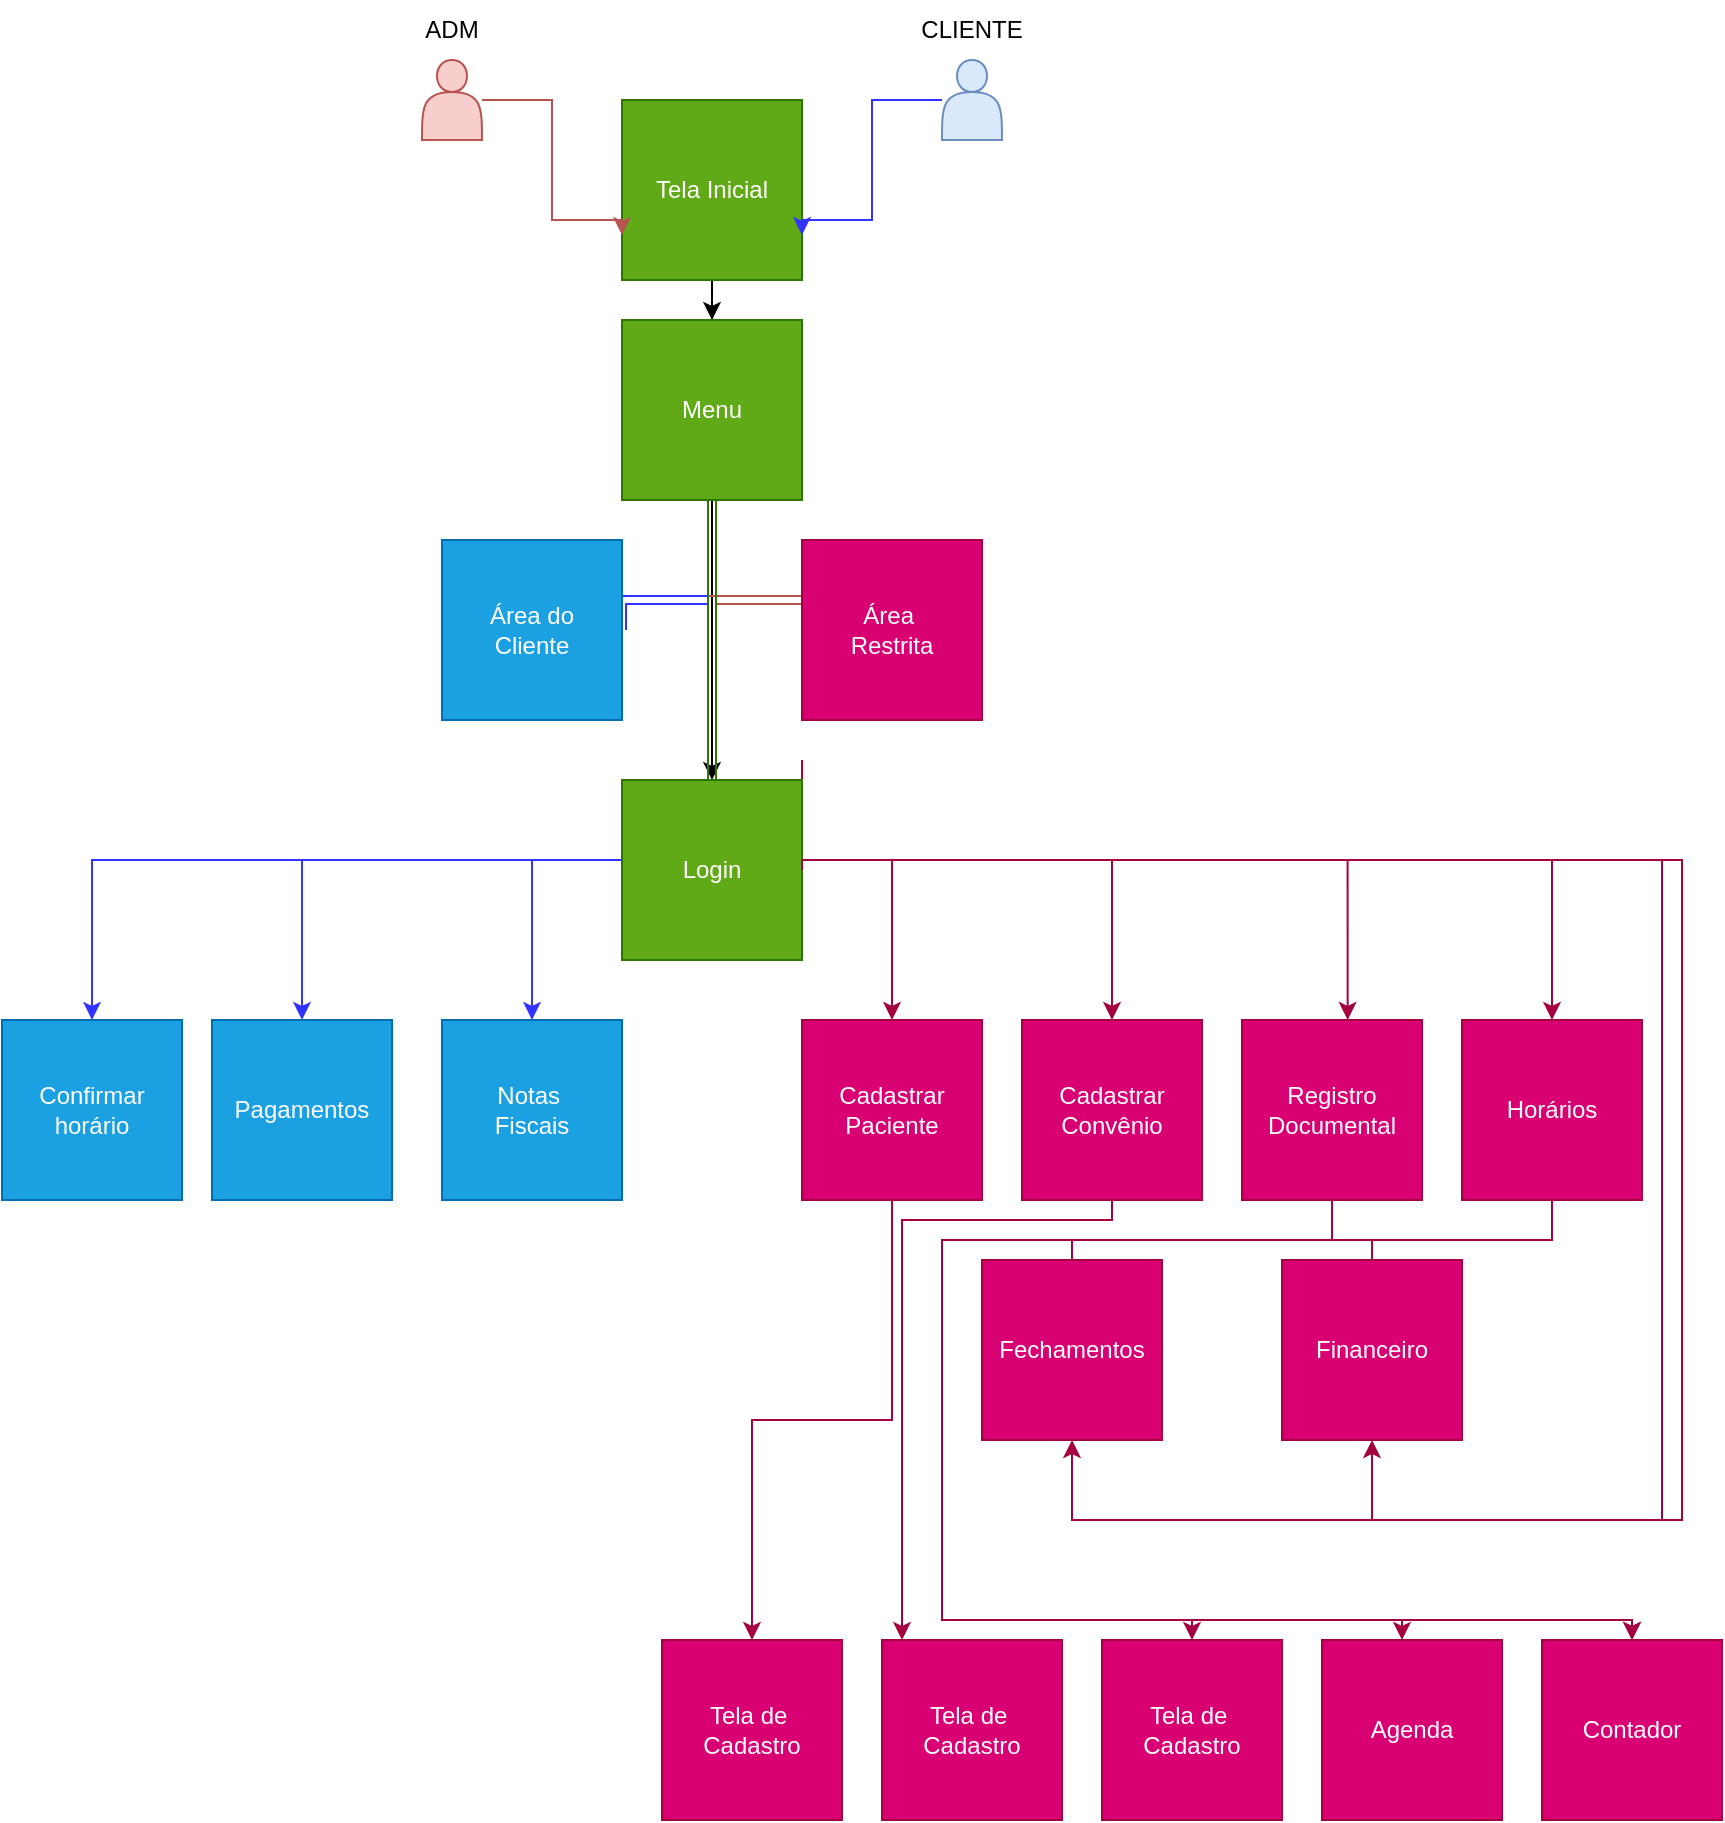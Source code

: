 <mxfile version="22.0.6" type="github">
  <diagram name="Page-1" id="2YBvvXClWsGukQMizWep">
    <mxGraphModel dx="1050" dy="542" grid="1" gridSize="10" guides="1" tooltips="1" connect="1" arrows="1" fold="1" page="1" pageScale="1" pageWidth="850" pageHeight="1100" math="0" shadow="0">
      <root>
        <mxCell id="0" />
        <mxCell id="1" parent="0" />
        <mxCell id="Fu1iSN2TTXEZUGLagNdB-51" value="" style="edgeStyle=orthogonalEdgeStyle;rounded=0;orthogonalLoop=1;jettySize=auto;html=1;" edge="1" parent="1" source="Fu1iSN2TTXEZUGLagNdB-1" target="Fu1iSN2TTXEZUGLagNdB-32">
          <mxGeometry relative="1" as="geometry" />
        </mxCell>
        <mxCell id="Fu1iSN2TTXEZUGLagNdB-1" value="Tela Inicial" style="whiteSpace=wrap;html=1;aspect=fixed;fillColor=#60a917;fontColor=#ffffff;strokeColor=#2D7600;" vertex="1" parent="1">
          <mxGeometry x="320" y="140" width="90" height="90" as="geometry" />
        </mxCell>
        <mxCell id="Fu1iSN2TTXEZUGLagNdB-54" style="edgeStyle=orthogonalEdgeStyle;rounded=0;orthogonalLoop=1;jettySize=auto;html=1;entryX=0;entryY=0.75;entryDx=0;entryDy=0;fillColor=#f8cecc;strokeColor=#b85450;" edge="1" parent="1" source="Fu1iSN2TTXEZUGLagNdB-27" target="Fu1iSN2TTXEZUGLagNdB-1">
          <mxGeometry relative="1" as="geometry">
            <Array as="points">
              <mxPoint x="285" y="140" />
              <mxPoint x="285" y="200" />
              <mxPoint x="320" y="200" />
            </Array>
          </mxGeometry>
        </mxCell>
        <mxCell id="Fu1iSN2TTXEZUGLagNdB-27" value="" style="shape=actor;whiteSpace=wrap;html=1;fillColor=#f8cecc;strokeColor=#b85450;" vertex="1" parent="1">
          <mxGeometry x="220" y="120" width="30" height="40" as="geometry" />
        </mxCell>
        <mxCell id="Fu1iSN2TTXEZUGLagNdB-53" style="edgeStyle=orthogonalEdgeStyle;rounded=0;orthogonalLoop=1;jettySize=auto;html=1;entryX=1;entryY=0.75;entryDx=0;entryDy=0;fontColor=#3333FF;strokeColor=#3333FF;" edge="1" parent="1" source="Fu1iSN2TTXEZUGLagNdB-28" target="Fu1iSN2TTXEZUGLagNdB-1">
          <mxGeometry relative="1" as="geometry">
            <Array as="points">
              <mxPoint x="445" y="140" />
              <mxPoint x="445" y="200" />
              <mxPoint x="410" y="200" />
            </Array>
          </mxGeometry>
        </mxCell>
        <mxCell id="Fu1iSN2TTXEZUGLagNdB-28" value="" style="shape=actor;whiteSpace=wrap;html=1;strokeColor=#6c8ebf;fillColor=#dae8fc;" vertex="1" parent="1">
          <mxGeometry x="480" y="120" width="30" height="40" as="geometry" />
        </mxCell>
        <mxCell id="Fu1iSN2TTXEZUGLagNdB-29" value="ADM" style="text;html=1;strokeColor=none;fillColor=none;align=center;verticalAlign=middle;whiteSpace=wrap;rounded=0;" vertex="1" parent="1">
          <mxGeometry x="205" y="90" width="60" height="30" as="geometry" />
        </mxCell>
        <mxCell id="Fu1iSN2TTXEZUGLagNdB-30" value="CLIENTE" style="text;html=1;strokeColor=none;fillColor=none;align=center;verticalAlign=middle;whiteSpace=wrap;rounded=0;" vertex="1" parent="1">
          <mxGeometry x="465" y="90" width="60" height="30" as="geometry" />
        </mxCell>
        <mxCell id="Fu1iSN2TTXEZUGLagNdB-52" value="" style="edgeStyle=orthogonalEdgeStyle;rounded=0;orthogonalLoop=1;jettySize=auto;html=1;strokeColor=#000000;" edge="1" parent="1" source="Fu1iSN2TTXEZUGLagNdB-32" target="Fu1iSN2TTXEZUGLagNdB-48">
          <mxGeometry relative="1" as="geometry" />
        </mxCell>
        <mxCell id="Fu1iSN2TTXEZUGLagNdB-32" value="Menu" style="whiteSpace=wrap;html=1;aspect=fixed;fillColor=#60a917;fontColor=#ffffff;strokeColor=#2D7600;" vertex="1" parent="1">
          <mxGeometry x="320" y="250" width="90" height="90" as="geometry" />
        </mxCell>
        <mxCell id="Fu1iSN2TTXEZUGLagNdB-69" style="edgeStyle=orthogonalEdgeStyle;rounded=0;orthogonalLoop=1;jettySize=auto;html=1;exitX=1;exitY=0.5;exitDx=0;exitDy=0;entryX=0.5;entryY=0;entryDx=0;entryDy=0;strokeColor=#3333FF;shape=link;" edge="1" parent="1" source="Fu1iSN2TTXEZUGLagNdB-47" target="Fu1iSN2TTXEZUGLagNdB-48">
          <mxGeometry relative="1" as="geometry">
            <Array as="points">
              <mxPoint x="320" y="390" />
              <mxPoint x="365" y="390" />
            </Array>
          </mxGeometry>
        </mxCell>
        <mxCell id="Fu1iSN2TTXEZUGLagNdB-47" value="Área do&lt;br&gt;Cliente" style="whiteSpace=wrap;html=1;aspect=fixed;strokeColor=#006EAF;fillColor=#1ba1e2;fontColor=#ffffff;" vertex="1" parent="1">
          <mxGeometry x="230" y="360" width="90" height="90" as="geometry" />
        </mxCell>
        <mxCell id="Fu1iSN2TTXEZUGLagNdB-71" style="edgeStyle=orthogonalEdgeStyle;rounded=0;orthogonalLoop=1;jettySize=auto;html=1;entryX=0.5;entryY=0;entryDx=0;entryDy=0;strokeColor=#3333FF;" edge="1" parent="1" source="Fu1iSN2TTXEZUGLagNdB-48" target="Fu1iSN2TTXEZUGLagNdB-58">
          <mxGeometry relative="1" as="geometry">
            <Array as="points">
              <mxPoint x="275" y="520" />
            </Array>
          </mxGeometry>
        </mxCell>
        <mxCell id="Fu1iSN2TTXEZUGLagNdB-72" style="edgeStyle=orthogonalEdgeStyle;rounded=0;orthogonalLoop=1;jettySize=auto;html=1;entryX=0.5;entryY=0;entryDx=0;entryDy=0;strokeColor=#3333FF;" edge="1" parent="1" source="Fu1iSN2TTXEZUGLagNdB-48" target="Fu1iSN2TTXEZUGLagNdB-57">
          <mxGeometry relative="1" as="geometry">
            <Array as="points">
              <mxPoint x="160" y="520" />
            </Array>
          </mxGeometry>
        </mxCell>
        <mxCell id="Fu1iSN2TTXEZUGLagNdB-73" style="edgeStyle=orthogonalEdgeStyle;rounded=0;orthogonalLoop=1;jettySize=auto;html=1;entryX=0.5;entryY=0;entryDx=0;entryDy=0;strokeColor=#3333FF;" edge="1" parent="1" source="Fu1iSN2TTXEZUGLagNdB-48" target="Fu1iSN2TTXEZUGLagNdB-64">
          <mxGeometry relative="1" as="geometry">
            <Array as="points">
              <mxPoint x="55" y="520" />
            </Array>
          </mxGeometry>
        </mxCell>
        <mxCell id="Fu1iSN2TTXEZUGLagNdB-77" style="edgeStyle=orthogonalEdgeStyle;rounded=0;orthogonalLoop=1;jettySize=auto;html=1;exitX=1;exitY=0.5;exitDx=0;exitDy=0;entryX=0.5;entryY=0;entryDx=0;entryDy=0;fillColor=#d80073;strokeColor=#A50040;" edge="1" parent="1" source="Fu1iSN2TTXEZUGLagNdB-48" target="Fu1iSN2TTXEZUGLagNdB-59">
          <mxGeometry relative="1" as="geometry">
            <Array as="points">
              <mxPoint x="410" y="520" />
              <mxPoint x="455" y="520" />
            </Array>
          </mxGeometry>
        </mxCell>
        <mxCell id="Fu1iSN2TTXEZUGLagNdB-78" style="edgeStyle=orthogonalEdgeStyle;rounded=0;orthogonalLoop=1;jettySize=auto;html=1;exitX=1;exitY=0.5;exitDx=0;exitDy=0;entryX=0.5;entryY=0;entryDx=0;entryDy=0;fillColor=#d80073;strokeColor=#A50040;" edge="1" parent="1" source="Fu1iSN2TTXEZUGLagNdB-48" target="Fu1iSN2TTXEZUGLagNdB-60">
          <mxGeometry relative="1" as="geometry">
            <Array as="points">
              <mxPoint x="410" y="520" />
              <mxPoint x="565" y="520" />
            </Array>
          </mxGeometry>
        </mxCell>
        <mxCell id="Fu1iSN2TTXEZUGLagNdB-80" style="edgeStyle=orthogonalEdgeStyle;rounded=0;orthogonalLoop=1;jettySize=auto;html=1;exitX=1;exitY=0.5;exitDx=0;exitDy=0;entryX=0.5;entryY=0;entryDx=0;entryDy=0;fillColor=#d80073;strokeColor=#A50040;" edge="1" parent="1" source="Fu1iSN2TTXEZUGLagNdB-48" target="Fu1iSN2TTXEZUGLagNdB-74">
          <mxGeometry relative="1" as="geometry">
            <Array as="points">
              <mxPoint x="410" y="520" />
              <mxPoint x="785" y="520" />
            </Array>
          </mxGeometry>
        </mxCell>
        <mxCell id="Fu1iSN2TTXEZUGLagNdB-82" style="edgeStyle=orthogonalEdgeStyle;rounded=0;orthogonalLoop=1;jettySize=auto;html=1;entryX=0.5;entryY=1;entryDx=0;entryDy=0;fillColor=#d80073;strokeColor=#A50040;" edge="1" parent="1" target="Fu1iSN2TTXEZUGLagNdB-75">
          <mxGeometry relative="1" as="geometry">
            <mxPoint x="410" y="470" as="sourcePoint" />
            <mxPoint x="500" y="710" as="targetPoint" />
            <Array as="points">
              <mxPoint x="410" y="520" />
              <mxPoint x="850" y="520" />
              <mxPoint x="850" y="850" />
              <mxPoint x="545" y="850" />
            </Array>
          </mxGeometry>
        </mxCell>
        <mxCell id="Fu1iSN2TTXEZUGLagNdB-83" style="edgeStyle=orthogonalEdgeStyle;rounded=0;orthogonalLoop=1;jettySize=auto;html=1;entryX=0.5;entryY=1;entryDx=0;entryDy=0;fillColor=#d80073;strokeColor=#A50040;" edge="1" parent="1" source="Fu1iSN2TTXEZUGLagNdB-48" target="Fu1iSN2TTXEZUGLagNdB-76">
          <mxGeometry relative="1" as="geometry">
            <Array as="points">
              <mxPoint x="840" y="520" />
              <mxPoint x="840" y="850" />
              <mxPoint x="695" y="850" />
            </Array>
          </mxGeometry>
        </mxCell>
        <mxCell id="Fu1iSN2TTXEZUGLagNdB-48" value="Login" style="whiteSpace=wrap;html=1;aspect=fixed;fillColor=#60a917;fontColor=#ffffff;strokeColor=#2D7600;" vertex="1" parent="1">
          <mxGeometry x="320" y="480" width="90" height="90" as="geometry" />
        </mxCell>
        <mxCell id="Fu1iSN2TTXEZUGLagNdB-96" style="edgeStyle=orthogonalEdgeStyle;rounded=0;orthogonalLoop=1;jettySize=auto;html=1;fillColor=#d80073;strokeColor=#A50040;" edge="1" parent="1" source="Fu1iSN2TTXEZUGLagNdB-49" target="Fu1iSN2TTXEZUGLagNdB-94">
          <mxGeometry relative="1" as="geometry">
            <Array as="points">
              <mxPoint x="675" y="710" />
              <mxPoint x="480" y="710" />
              <mxPoint x="480" y="900" />
              <mxPoint x="605" y="900" />
            </Array>
          </mxGeometry>
        </mxCell>
        <mxCell id="Fu1iSN2TTXEZUGLagNdB-49" value="Registro&lt;br&gt;Documental" style="whiteSpace=wrap;html=1;aspect=fixed;fillColor=#d80073;fontColor=#ffffff;strokeColor=#A50040;" vertex="1" parent="1">
          <mxGeometry x="630" y="600" width="90" height="90" as="geometry" />
        </mxCell>
        <mxCell id="Fu1iSN2TTXEZUGLagNdB-66" style="edgeStyle=orthogonalEdgeStyle;rounded=0;orthogonalLoop=1;jettySize=auto;html=1;entryX=0.5;entryY=0;entryDx=0;entryDy=0;fillColor=#f8cecc;strokeColor=#b85450;shape=link;" edge="1" parent="1" source="Fu1iSN2TTXEZUGLagNdB-50" target="Fu1iSN2TTXEZUGLagNdB-48">
          <mxGeometry relative="1" as="geometry">
            <Array as="points">
              <mxPoint x="365" y="390" />
            </Array>
          </mxGeometry>
        </mxCell>
        <mxCell id="Fu1iSN2TTXEZUGLagNdB-50" value="Área&amp;nbsp;&lt;br&gt;Restrita" style="whiteSpace=wrap;html=1;aspect=fixed;fillColor=#d80073;fontColor=#ffffff;strokeColor=#A50040;" vertex="1" parent="1">
          <mxGeometry x="410" y="360" width="90" height="90" as="geometry" />
        </mxCell>
        <mxCell id="Fu1iSN2TTXEZUGLagNdB-57" value="Pagamentos" style="whiteSpace=wrap;html=1;aspect=fixed;fillColor=#1ba1e2;fontColor=#ffffff;strokeColor=#006EAF;" vertex="1" parent="1">
          <mxGeometry x="115" y="600" width="90" height="90" as="geometry" />
        </mxCell>
        <mxCell id="Fu1iSN2TTXEZUGLagNdB-58" value="Notas&amp;nbsp;&lt;br&gt;Fiscais" style="whiteSpace=wrap;html=1;aspect=fixed;fillColor=#1ba1e2;fontColor=#ffffff;strokeColor=#006EAF;" vertex="1" parent="1">
          <mxGeometry x="230" y="600" width="90" height="90" as="geometry" />
        </mxCell>
        <mxCell id="Fu1iSN2TTXEZUGLagNdB-88" value="" style="edgeStyle=orthogonalEdgeStyle;rounded=0;orthogonalLoop=1;jettySize=auto;html=1;fillColor=#d80073;strokeColor=#A50040;" edge="1" parent="1" source="Fu1iSN2TTXEZUGLagNdB-59" target="Fu1iSN2TTXEZUGLagNdB-87">
          <mxGeometry relative="1" as="geometry" />
        </mxCell>
        <mxCell id="Fu1iSN2TTXEZUGLagNdB-59" value="Cadastrar&lt;br&gt;Paciente" style="whiteSpace=wrap;html=1;aspect=fixed;fillColor=#d80073;fontColor=#ffffff;strokeColor=#A50040;" vertex="1" parent="1">
          <mxGeometry x="410" y="600" width="90" height="90" as="geometry" />
        </mxCell>
        <mxCell id="Fu1iSN2TTXEZUGLagNdB-90" style="edgeStyle=orthogonalEdgeStyle;rounded=0;orthogonalLoop=1;jettySize=auto;html=1;fillColor=#d80073;strokeColor=#A50040;" edge="1" parent="1" source="Fu1iSN2TTXEZUGLagNdB-60" target="Fu1iSN2TTXEZUGLagNdB-89">
          <mxGeometry relative="1" as="geometry">
            <Array as="points">
              <mxPoint x="565" y="700" />
              <mxPoint x="460" y="700" />
            </Array>
          </mxGeometry>
        </mxCell>
        <mxCell id="Fu1iSN2TTXEZUGLagNdB-60" value="Cadastrar&lt;br&gt;Convênio" style="whiteSpace=wrap;html=1;aspect=fixed;fillColor=#d80073;fontColor=#ffffff;strokeColor=#A50040;" vertex="1" parent="1">
          <mxGeometry x="520" y="600" width="90" height="90" as="geometry" />
        </mxCell>
        <mxCell id="Fu1iSN2TTXEZUGLagNdB-64" value="Confirmar&lt;br&gt;horário" style="whiteSpace=wrap;html=1;aspect=fixed;fillColor=#1ba1e2;fontColor=#ffffff;strokeColor=#006EAF;" vertex="1" parent="1">
          <mxGeometry x="10" y="600" width="90" height="90" as="geometry" />
        </mxCell>
        <mxCell id="Fu1iSN2TTXEZUGLagNdB-70" value="" style="endArrow=classic;html=1;rounded=0;exitX=0.5;exitY=1;exitDx=0;exitDy=0;entryX=0.5;entryY=0;entryDx=0;entryDy=0;shape=link;fillColor=#60a917;strokeColor=#2D7600;" edge="1" parent="1" source="Fu1iSN2TTXEZUGLagNdB-32" target="Fu1iSN2TTXEZUGLagNdB-48">
          <mxGeometry width="50" height="50" relative="1" as="geometry">
            <mxPoint x="370" y="550" as="sourcePoint" />
            <mxPoint x="420" y="500" as="targetPoint" />
          </mxGeometry>
        </mxCell>
        <mxCell id="Fu1iSN2TTXEZUGLagNdB-97" style="edgeStyle=orthogonalEdgeStyle;rounded=0;orthogonalLoop=1;jettySize=auto;html=1;fillColor=#d80073;strokeColor=#A50040;" edge="1" parent="1" source="Fu1iSN2TTXEZUGLagNdB-74" target="Fu1iSN2TTXEZUGLagNdB-95">
          <mxGeometry relative="1" as="geometry">
            <Array as="points">
              <mxPoint x="785" y="710" />
              <mxPoint x="480" y="710" />
              <mxPoint x="480" y="900" />
              <mxPoint x="710" y="900" />
            </Array>
          </mxGeometry>
        </mxCell>
        <mxCell id="Fu1iSN2TTXEZUGLagNdB-74" value="Horários" style="whiteSpace=wrap;html=1;aspect=fixed;fillColor=#d80073;fontColor=#ffffff;strokeColor=#A50040;" vertex="1" parent="1">
          <mxGeometry x="740" y="600" width="90" height="90" as="geometry" />
        </mxCell>
        <mxCell id="Fu1iSN2TTXEZUGLagNdB-100" style="edgeStyle=orthogonalEdgeStyle;rounded=0;orthogonalLoop=1;jettySize=auto;html=1;fillColor=#d80073;strokeColor=#A50040;" edge="1" parent="1" source="Fu1iSN2TTXEZUGLagNdB-75" target="Fu1iSN2TTXEZUGLagNdB-98">
          <mxGeometry relative="1" as="geometry">
            <Array as="points">
              <mxPoint x="545" y="710" />
              <mxPoint x="480" y="710" />
              <mxPoint x="480" y="900" />
              <mxPoint x="825" y="900" />
            </Array>
          </mxGeometry>
        </mxCell>
        <mxCell id="Fu1iSN2TTXEZUGLagNdB-75" value="Fechamentos" style="whiteSpace=wrap;html=1;aspect=fixed;fillColor=#d80073;fontColor=#ffffff;strokeColor=#A50040;" vertex="1" parent="1">
          <mxGeometry x="500" y="720" width="90" height="90" as="geometry" />
        </mxCell>
        <mxCell id="Fu1iSN2TTXEZUGLagNdB-99" style="edgeStyle=orthogonalEdgeStyle;rounded=0;orthogonalLoop=1;jettySize=auto;html=1;fillColor=#d80073;strokeColor=#A50040;" edge="1" parent="1" source="Fu1iSN2TTXEZUGLagNdB-76" target="Fu1iSN2TTXEZUGLagNdB-98">
          <mxGeometry relative="1" as="geometry">
            <Array as="points">
              <mxPoint x="695" y="710" />
              <mxPoint x="480" y="710" />
              <mxPoint x="480" y="900" />
              <mxPoint x="825" y="900" />
            </Array>
          </mxGeometry>
        </mxCell>
        <mxCell id="Fu1iSN2TTXEZUGLagNdB-76" value="Financeiro" style="whiteSpace=wrap;html=1;aspect=fixed;fillColor=#d80073;fontColor=#ffffff;strokeColor=#A50040;" vertex="1" parent="1">
          <mxGeometry x="650" y="720" width="90" height="90" as="geometry" />
        </mxCell>
        <mxCell id="Fu1iSN2TTXEZUGLagNdB-79" style="edgeStyle=orthogonalEdgeStyle;rounded=0;orthogonalLoop=1;jettySize=auto;html=1;exitX=1;exitY=0.5;exitDx=0;exitDy=0;entryX=0.587;entryY=0;entryDx=0;entryDy=0;entryPerimeter=0;fillColor=#d80073;strokeColor=#A50040;" edge="1" parent="1" source="Fu1iSN2TTXEZUGLagNdB-48" target="Fu1iSN2TTXEZUGLagNdB-49">
          <mxGeometry relative="1" as="geometry">
            <Array as="points">
              <mxPoint x="410" y="520" />
              <mxPoint x="683" y="520" />
            </Array>
          </mxGeometry>
        </mxCell>
        <mxCell id="Fu1iSN2TTXEZUGLagNdB-87" value="Tela de&amp;nbsp;&lt;br&gt;Cadastro" style="whiteSpace=wrap;html=1;aspect=fixed;fillColor=#d80073;fontColor=#ffffff;strokeColor=#A50040;" vertex="1" parent="1">
          <mxGeometry x="340" y="910" width="90" height="90" as="geometry" />
        </mxCell>
        <mxCell id="Fu1iSN2TTXEZUGLagNdB-89" value="Tela de&amp;nbsp;&lt;br&gt;Cadastro" style="whiteSpace=wrap;html=1;aspect=fixed;fillColor=#d80073;fontColor=#ffffff;strokeColor=#A50040;" vertex="1" parent="1">
          <mxGeometry x="450" y="910" width="90" height="90" as="geometry" />
        </mxCell>
        <mxCell id="Fu1iSN2TTXEZUGLagNdB-94" value="Tela de&amp;nbsp;&lt;br&gt;Cadastro" style="whiteSpace=wrap;html=1;aspect=fixed;fillColor=#d80073;fontColor=#ffffff;strokeColor=#A50040;" vertex="1" parent="1">
          <mxGeometry x="560" y="910" width="90" height="90" as="geometry" />
        </mxCell>
        <mxCell id="Fu1iSN2TTXEZUGLagNdB-95" value="Agenda" style="whiteSpace=wrap;html=1;aspect=fixed;fillColor=#d80073;fontColor=#ffffff;strokeColor=#A50040;" vertex="1" parent="1">
          <mxGeometry x="670" y="910" width="90" height="90" as="geometry" />
        </mxCell>
        <mxCell id="Fu1iSN2TTXEZUGLagNdB-98" value="Contador" style="whiteSpace=wrap;html=1;aspect=fixed;fillColor=#d80073;fontColor=#ffffff;strokeColor=#A50040;" vertex="1" parent="1">
          <mxGeometry x="780" y="910" width="90" height="90" as="geometry" />
        </mxCell>
      </root>
    </mxGraphModel>
  </diagram>
</mxfile>
